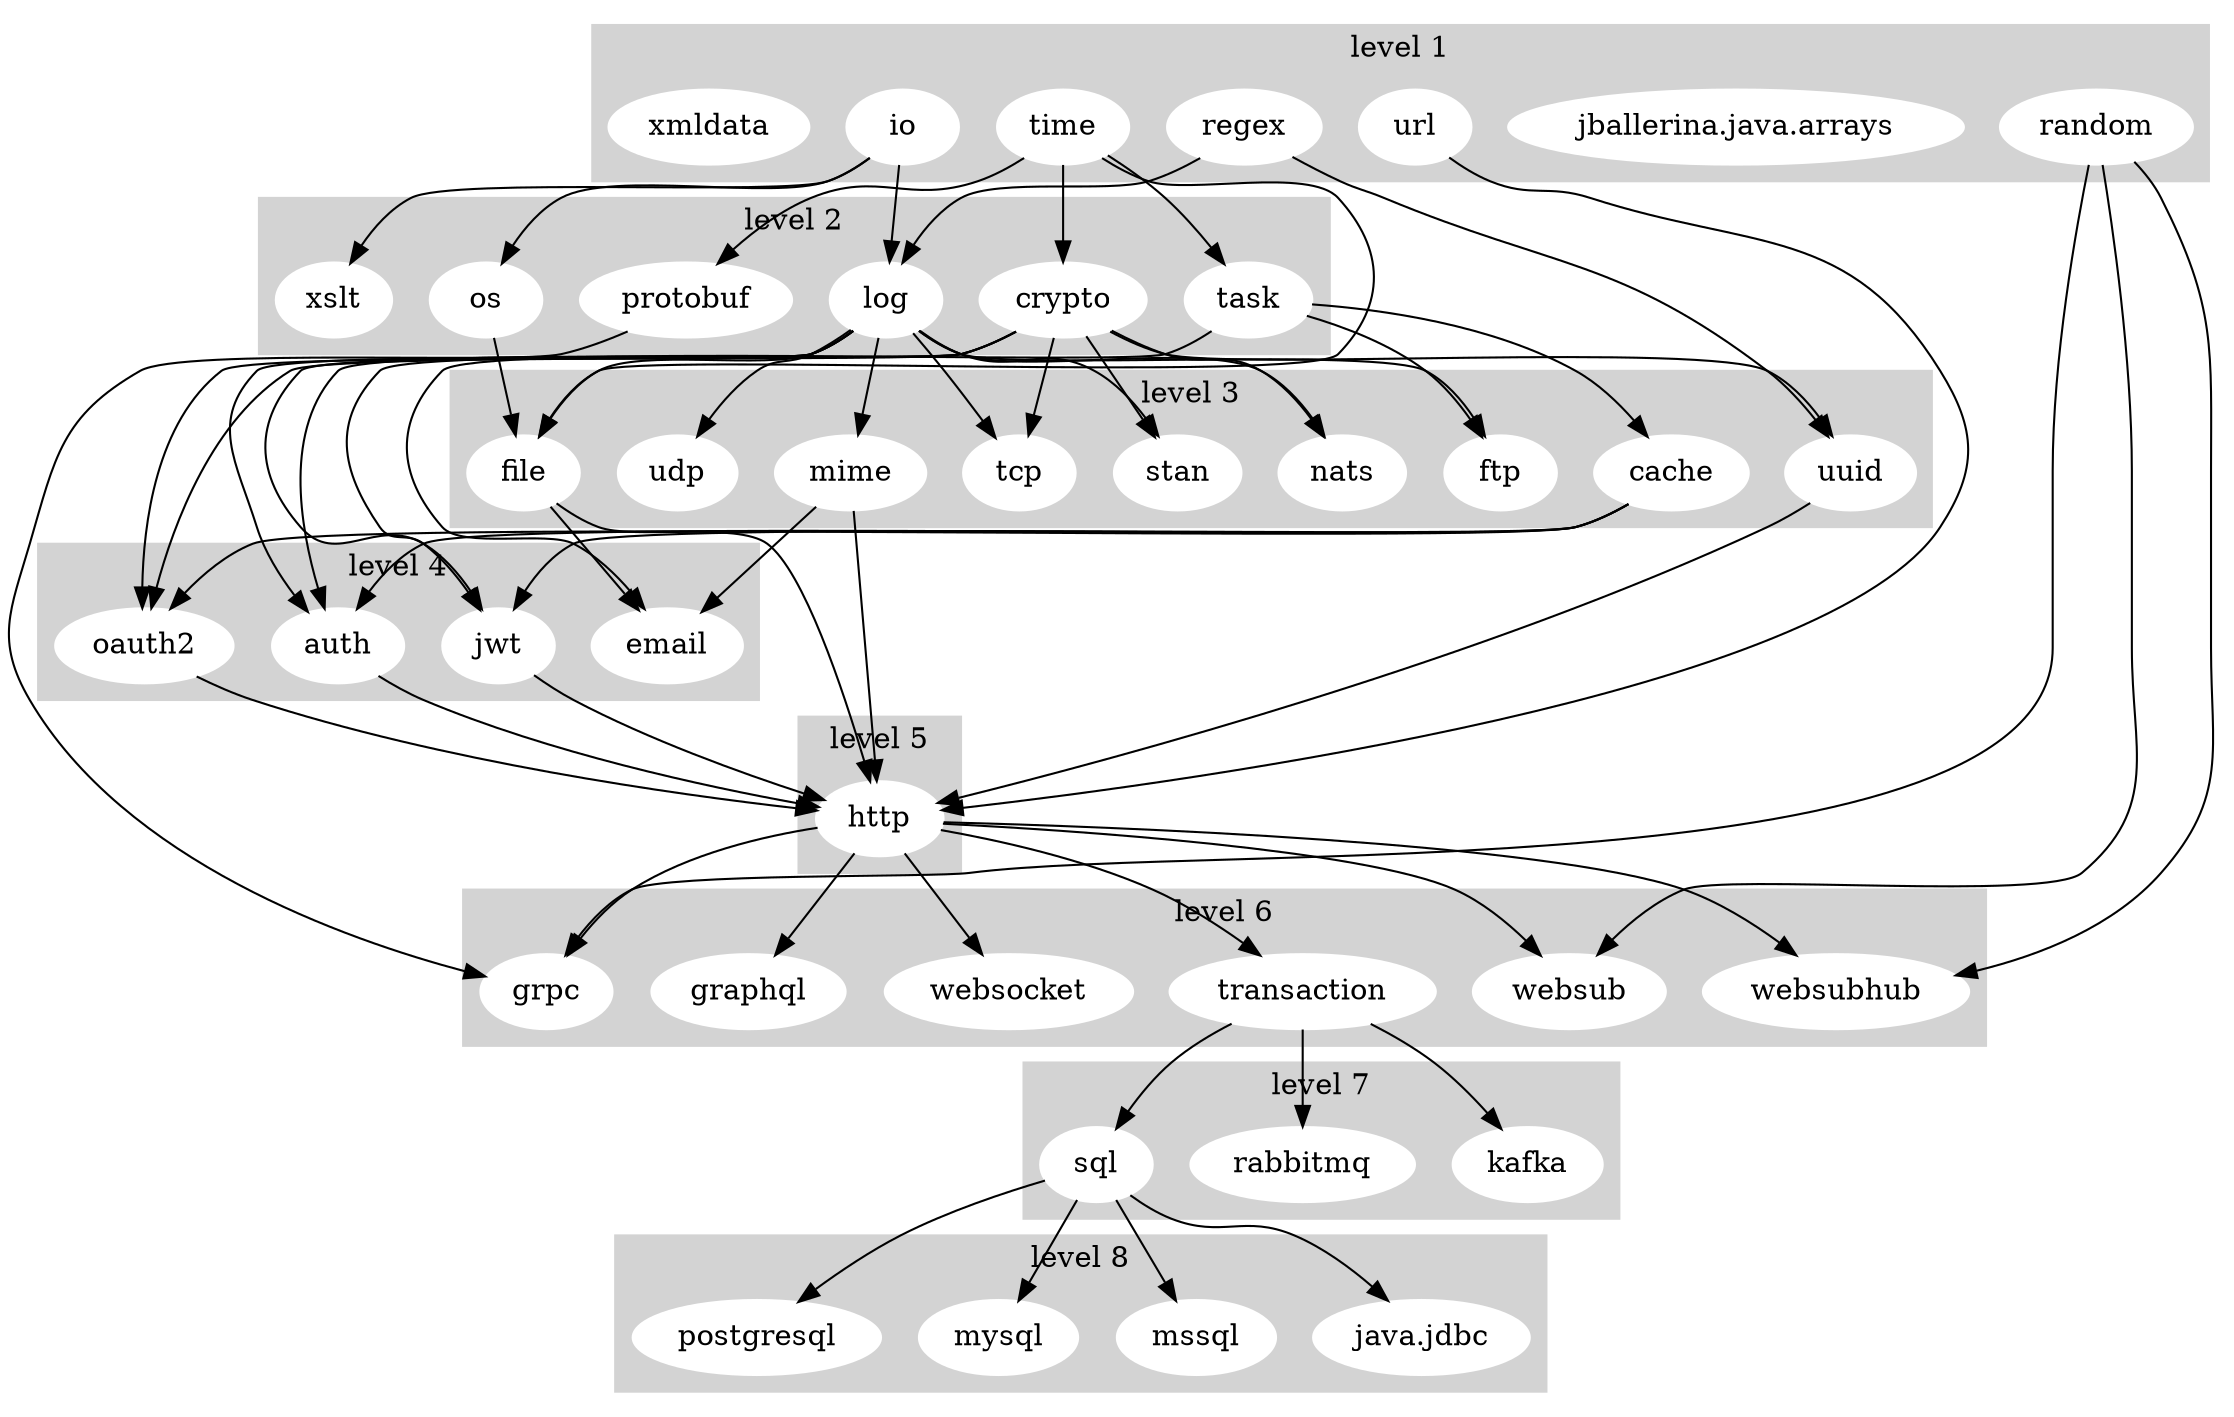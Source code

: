 digraph "Stdlib Dependency Graph" {
	subgraph cluster_1 {
		node [color=white style=filled]
		color=lightgrey style=filled
		io
		"jballerina.java.arrays"
		random
		regex
		time
		url
		xmldata
		label="level 1"
	}
	subgraph cluster_2 {
		node [color=white style=filled]
		color=lightgrey style=filled
		crypto
		log
		os
		protobuf
		task
		xslt
		label="level 2"
	}
	subgraph cluster_3 {
		node [color=white style=filled]
		color=lightgrey style=filled
		cache
		file
		ftp
		mime
		nats
		stan
		tcp
		udp
		uuid
		label="level 3"
	}
	subgraph cluster_4 {
		node [color=white style=filled]
		color=lightgrey style=filled
		auth
		email
		jwt
		oauth2
		label="level 4"
	}
	subgraph cluster_5 {
		node [color=white style=filled]
		color=lightgrey style=filled
		http
		label="level 5"
	}
	subgraph cluster_6 {
		node [color=white style=filled]
		color=lightgrey style=filled
		graphql
		grpc
		transaction
		websocket
		websub
		websubhub
		label="level 6"
	}
	subgraph cluster_7 {
		node [color=white style=filled]
		color=lightgrey style=filled
		kafka
		rabbitmq
		sql
		label="level 7"
	}
	subgraph cluster_8 {
		node [color=white style=filled]
		color=lightgrey style=filled
		"java.jdbc"
		mssql
		mysql
		postgresql
		label="level 8"
	}
	io -> log
	io -> os
	io -> xslt
	random -> grpc
	random -> websub
	random -> websubhub
	regex -> log
	regex -> uuid
	time -> crypto
	time -> file
	time -> protobuf
	time -> task
	url -> http
	crypto -> auth
	crypto -> jwt
	crypto -> nats
	crypto -> oauth2
	crypto -> stan
	crypto -> tcp
	crypto -> uuid
	log -> auth
	log -> file
	log -> ftp
	log -> jwt
	log -> mime
	log -> nats
	log -> oauth2
	log -> stan
	log -> tcp
	log -> udp
	os -> file
	protobuf -> grpc
	task -> cache
	task -> email
	task -> ftp
	cache -> auth
	cache -> jwt
	cache -> oauth2
	file -> email
	file -> http
	mime -> email
	mime -> http
	uuid -> http
	auth -> http
	jwt -> http
	oauth2 -> http
	http -> graphql
	http -> grpc
	http -> transaction
	http -> websocket
	http -> websub
	http -> websubhub
	transaction -> kafka
	transaction -> rabbitmq
	transaction -> sql
	sql -> "java.jdbc"
	sql -> mssql
	sql -> mysql
	sql -> postgresql
}
